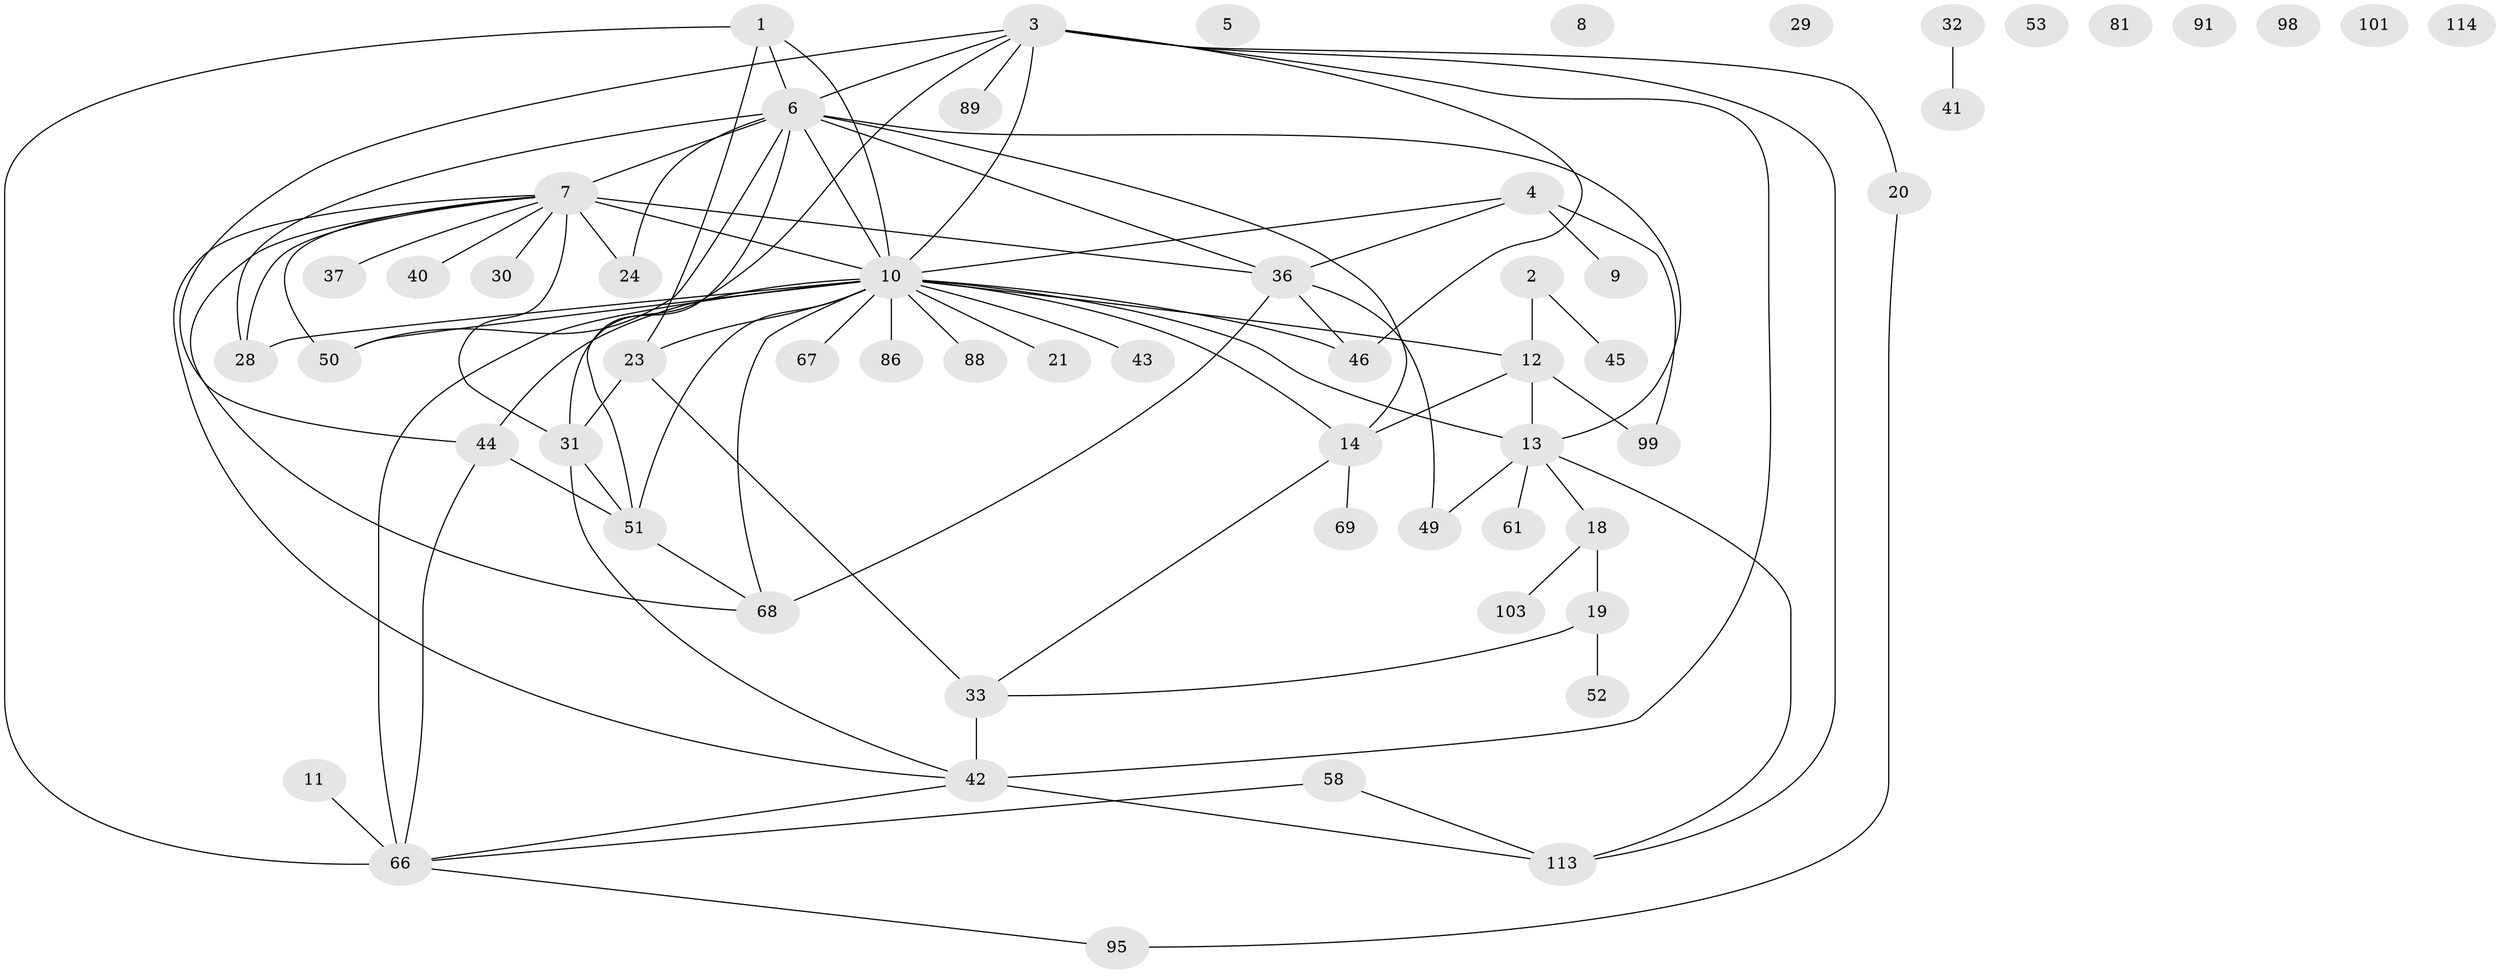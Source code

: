// original degree distribution, {4: 0.1810344827586207, 2: 0.14655172413793102, 3: 0.1896551724137931, 0: 0.07758620689655173, 7: 0.008620689655172414, 1: 0.21551724137931033, 6: 0.0603448275862069, 8: 0.008620689655172414, 5: 0.10344827586206896, 10: 0.008620689655172414}
// Generated by graph-tools (version 1.1) at 2025/12/03/09/25 04:12:53]
// undirected, 58 vertices, 87 edges
graph export_dot {
graph [start="1"]
  node [color=gray90,style=filled];
  1;
  2 [super="+27"];
  3 [super="+90+34"];
  4 [super="+39"];
  5;
  6 [super="+93+16"];
  7 [super="+54+22+17"];
  8;
  9 [super="+71"];
  10 [super="+65+72+15"];
  11;
  12 [super="+70"];
  13 [super="+59+62+104"];
  14 [super="+25+105+73"];
  18;
  19 [super="+92"];
  20 [super="+47"];
  21;
  23 [super="+111+35"];
  24;
  28 [super="+84"];
  29;
  30;
  31;
  32;
  33 [super="+94"];
  36 [super="+64"];
  37 [super="+78"];
  40;
  41;
  42 [super="+55+74"];
  43;
  44;
  45;
  46 [super="+48"];
  49;
  50;
  51 [super="+77"];
  52;
  53;
  58;
  61;
  66 [super="+80"];
  67;
  68;
  69;
  81;
  86;
  88;
  89;
  91;
  95;
  98;
  99;
  101;
  103;
  113 [super="+116"];
  114;
  1 -- 23;
  1 -- 66;
  1 -- 6;
  1 -- 10;
  2 -- 45;
  2 -- 12;
  3 -- 20;
  3 -- 6;
  3 -- 89;
  3 -- 42 [weight=2];
  3 -- 10 [weight=3];
  3 -- 44;
  3 -- 46;
  3 -- 113;
  3 -- 31;
  4 -- 36;
  4 -- 99;
  4 -- 9;
  4 -- 10;
  6 -- 24;
  6 -- 50;
  6 -- 7 [weight=3];
  6 -- 14 [weight=2];
  6 -- 51;
  6 -- 36;
  6 -- 28;
  6 -- 13;
  6 -- 10 [weight=2];
  7 -- 31;
  7 -- 30;
  7 -- 68;
  7 -- 36;
  7 -- 37;
  7 -- 40;
  7 -- 42;
  7 -- 50;
  7 -- 24;
  7 -- 28;
  7 -- 10 [weight=3];
  10 -- 51;
  10 -- 66 [weight=2];
  10 -- 21 [weight=3];
  10 -- 86;
  10 -- 23;
  10 -- 28 [weight=4];
  10 -- 43;
  10 -- 12 [weight=3];
  10 -- 67;
  10 -- 68 [weight=2];
  10 -- 13 [weight=2];
  10 -- 14;
  10 -- 44;
  10 -- 46 [weight=2];
  10 -- 50;
  10 -- 88;
  11 -- 66;
  12 -- 99;
  12 -- 13 [weight=2];
  12 -- 14;
  13 -- 49;
  13 -- 113;
  13 -- 18;
  13 -- 61;
  14 -- 33;
  14 -- 69;
  18 -- 103;
  18 -- 19;
  19 -- 33;
  19 -- 52;
  20 -- 95;
  23 -- 33 [weight=2];
  23 -- 31;
  31 -- 42;
  31 -- 51;
  32 -- 41;
  33 -- 42;
  36 -- 49;
  36 -- 68;
  36 -- 46;
  42 -- 113;
  42 -- 66;
  44 -- 66;
  44 -- 51;
  51 -- 68;
  58 -- 113;
  58 -- 66;
  66 -- 95;
}
